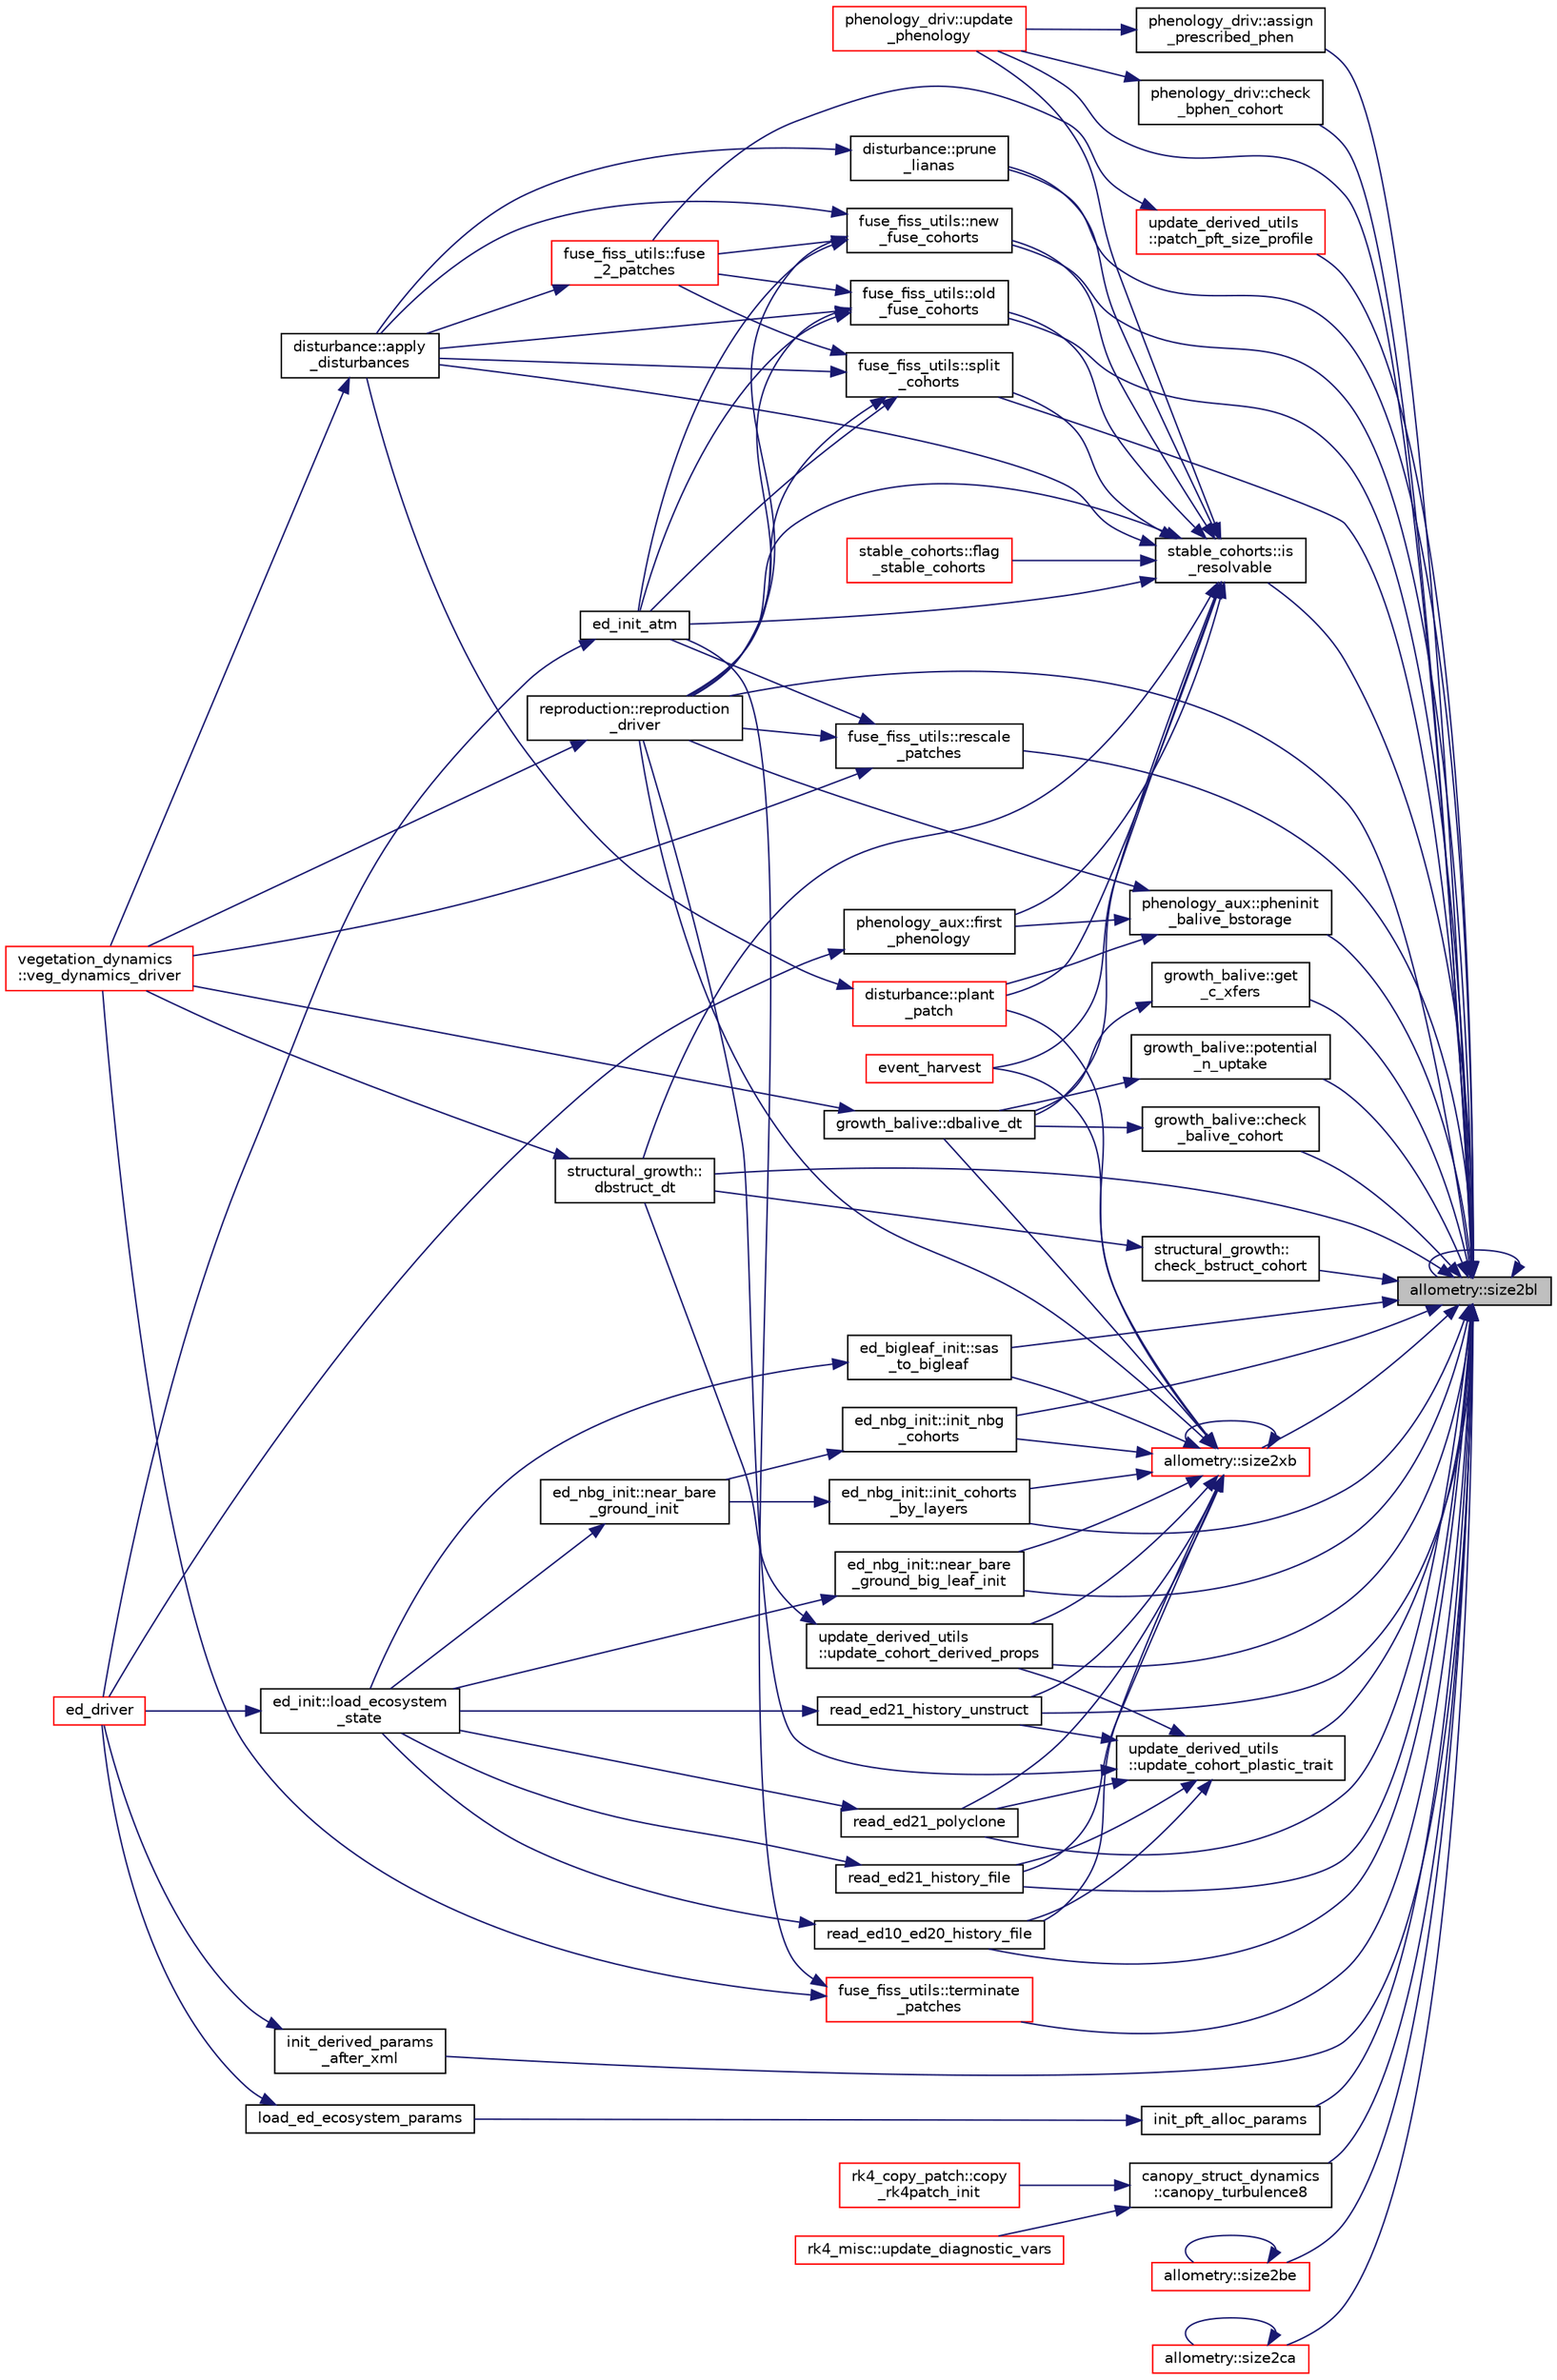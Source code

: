 digraph "allometry::size2bl"
{
 // LATEX_PDF_SIZE
  edge [fontname="Helvetica",fontsize="10",labelfontname="Helvetica",labelfontsize="10"];
  node [fontname="Helvetica",fontsize="10",shape=record];
  rankdir="RL";
  Node1 [label="allometry::size2bl",height=0.2,width=0.4,color="black", fillcolor="grey75", style="filled", fontcolor="black",tooltip=" "];
  Node1 -> Node2 [dir="back",color="midnightblue",fontsize="10",style="solid"];
  Node2 [label="phenology_driv::assign\l_prescribed_phen",height=0.2,width=0.4,color="black", fillcolor="white", style="filled",URL="$namespacephenology__driv.html#a01df3005229f609d3f5ef4e306d6ceb9",tooltip=" "];
  Node2 -> Node3 [dir="back",color="midnightblue",fontsize="10",style="solid"];
  Node3 [label="phenology_driv::update\l_phenology",height=0.2,width=0.4,color="red", fillcolor="white", style="filled",URL="$namespacephenology__driv.html#ab69220ca184edd9fea298b5906e139a9",tooltip=" "];
  Node1 -> Node9 [dir="back",color="midnightblue",fontsize="10",style="solid"];
  Node9 [label="canopy_struct_dynamics\l::canopy_turbulence8",height=0.2,width=0.4,color="black", fillcolor="white", style="filled",URL="$namespacecanopy__struct__dynamics.html#a1cdbc02d1009ee6ff32a3c234f549a9a",tooltip=" "];
  Node9 -> Node10 [dir="back",color="midnightblue",fontsize="10",style="solid"];
  Node10 [label="rk4_copy_patch::copy\l_rk4patch_init",height=0.2,width=0.4,color="red", fillcolor="white", style="filled",URL="$namespacerk4__copy__patch.html#a9b90a5a895f33880852251c4cb994ecb",tooltip=" "];
  Node9 -> Node15 [dir="back",color="midnightblue",fontsize="10",style="solid"];
  Node15 [label="rk4_misc::update_diagnostic_vars",height=0.2,width=0.4,color="red", fillcolor="white", style="filled",URL="$namespacerk4__misc.html#a1d4d4a8632749f2ae1611575efdf75cb",tooltip=" "];
  Node1 -> Node26 [dir="back",color="midnightblue",fontsize="10",style="solid"];
  Node26 [label="growth_balive::check\l_balive_cohort",height=0.2,width=0.4,color="black", fillcolor="white", style="filled",URL="$namespacegrowth__balive.html#ae3ea5c807059e149b415cb529db3fe75",tooltip=" "];
  Node26 -> Node27 [dir="back",color="midnightblue",fontsize="10",style="solid"];
  Node27 [label="growth_balive::dbalive_dt",height=0.2,width=0.4,color="black", fillcolor="white", style="filled",URL="$namespacegrowth__balive.html#a2711ed86cca4027a15a5a8de2bc9873a",tooltip="Updates living biomass."];
  Node27 -> Node5 [dir="back",color="midnightblue",fontsize="10",style="solid"];
  Node5 [label="vegetation_dynamics\l::veg_dynamics_driver",height=0.2,width=0.4,color="red", fillcolor="white", style="filled",URL="$namespacevegetation__dynamics.html#ac0aac7ba29275bab000373bd850a36e6",tooltip=" "];
  Node1 -> Node28 [dir="back",color="midnightblue",fontsize="10",style="solid"];
  Node28 [label="phenology_driv::check\l_bphen_cohort",height=0.2,width=0.4,color="black", fillcolor="white", style="filled",URL="$namespacephenology__driv.html#ae839ab531c7d48a8d05f70e709f4cc95",tooltip=" "];
  Node28 -> Node3 [dir="back",color="midnightblue",fontsize="10",style="solid"];
  Node1 -> Node29 [dir="back",color="midnightblue",fontsize="10",style="solid"];
  Node29 [label="structural_growth::\lcheck_bstruct_cohort",height=0.2,width=0.4,color="black", fillcolor="white", style="filled",URL="$namespacestructural__growth.html#a6dd3c456d57f7d8963141637a24a58ad",tooltip=" "];
  Node29 -> Node30 [dir="back",color="midnightblue",fontsize="10",style="solid"];
  Node30 [label="structural_growth::\ldbstruct_dt",height=0.2,width=0.4,color="black", fillcolor="white", style="filled",URL="$namespacestructural__growth.html#a469170de4bcc0161752017f5904a1939",tooltip=" "];
  Node30 -> Node5 [dir="back",color="midnightblue",fontsize="10",style="solid"];
  Node1 -> Node30 [dir="back",color="midnightblue",fontsize="10",style="solid"];
  Node1 -> Node31 [dir="back",color="midnightblue",fontsize="10",style="solid"];
  Node31 [label="growth_balive::get\l_c_xfers",height=0.2,width=0.4,color="black", fillcolor="white", style="filled",URL="$namespacegrowth__balive.html#aa8ab1a92ea4f2e1e42e4c948ce88b52a",tooltip="Calculates plant-internal C transfers for growth and maintainance."];
  Node31 -> Node27 [dir="back",color="midnightblue",fontsize="10",style="solid"];
  Node1 -> Node32 [dir="back",color="midnightblue",fontsize="10",style="solid"];
  Node32 [label="ed_nbg_init::init_cohorts\l_by_layers",height=0.2,width=0.4,color="black", fillcolor="white", style="filled",URL="$namespaceed__nbg__init.html#a57af8a94c755492a5083839151520657",tooltip=" "];
  Node32 -> Node33 [dir="back",color="midnightblue",fontsize="10",style="solid"];
  Node33 [label="ed_nbg_init::near_bare\l_ground_init",height=0.2,width=0.4,color="black", fillcolor="white", style="filled",URL="$namespaceed__nbg__init.html#a301dee8c90b4ea9c4c259ac7bd6b97eb",tooltip=" "];
  Node33 -> Node34 [dir="back",color="midnightblue",fontsize="10",style="solid"];
  Node34 [label="ed_init::load_ecosystem\l_state",height=0.2,width=0.4,color="black", fillcolor="white", style="filled",URL="$namespaceed__init.html#a8181c9f2a37fc0800a7579090f3b3ed0",tooltip=" "];
  Node34 -> Node7 [dir="back",color="midnightblue",fontsize="10",style="solid"];
  Node7 [label="ed_driver",height=0.2,width=0.4,color="red", fillcolor="white", style="filled",URL="$ed__driver_8_f90.html#a5706bd8bee60960fe8166de1870e47da",tooltip=" "];
  Node1 -> Node35 [dir="back",color="midnightblue",fontsize="10",style="solid"];
  Node35 [label="init_derived_params\l_after_xml",height=0.2,width=0.4,color="black", fillcolor="white", style="filled",URL="$ed__params_8f90.html#a5fa763d7d9e8ea710e1c25cc42ccd12a",tooltip=" "];
  Node35 -> Node7 [dir="back",color="midnightblue",fontsize="10",style="solid"];
  Node1 -> Node36 [dir="back",color="midnightblue",fontsize="10",style="solid"];
  Node36 [label="ed_nbg_init::init_nbg\l_cohorts",height=0.2,width=0.4,color="black", fillcolor="white", style="filled",URL="$namespaceed__nbg__init.html#af7ee94ea15e1a02af41c3e57a2946387",tooltip=" "];
  Node36 -> Node33 [dir="back",color="midnightblue",fontsize="10",style="solid"];
  Node1 -> Node37 [dir="back",color="midnightblue",fontsize="10",style="solid"];
  Node37 [label="init_pft_alloc_params",height=0.2,width=0.4,color="black", fillcolor="white", style="filled",URL="$ed__params_8f90.html#a3e351a017b9f9f9ef7843e9f7041be82",tooltip=" "];
  Node37 -> Node38 [dir="back",color="midnightblue",fontsize="10",style="solid"];
  Node38 [label="load_ed_ecosystem_params",height=0.2,width=0.4,color="black", fillcolor="white", style="filled",URL="$ed__params_8f90.html#af74bdb1b6959fc9b59288f80e8832f14",tooltip=" "];
  Node38 -> Node7 [dir="back",color="midnightblue",fontsize="10",style="solid"];
  Node1 -> Node39 [dir="back",color="midnightblue",fontsize="10",style="solid"];
  Node39 [label="stable_cohorts::is\l_resolvable",height=0.2,width=0.4,color="black", fillcolor="white", style="filled",URL="$namespacestable__cohorts.html#a00b7ade90014855bc382264976df8d53",tooltip=" "];
  Node39 -> Node40 [dir="back",color="midnightblue",fontsize="10",style="solid"];
  Node40 [label="disturbance::apply\l_disturbances",height=0.2,width=0.4,color="black", fillcolor="white", style="filled",URL="$namespacedisturbance.html#a033dedd1b8c920bd36b6fd04911c4e94",tooltip=" "];
  Node40 -> Node5 [dir="back",color="midnightblue",fontsize="10",style="solid"];
  Node39 -> Node27 [dir="back",color="midnightblue",fontsize="10",style="solid"];
  Node39 -> Node30 [dir="back",color="midnightblue",fontsize="10",style="solid"];
  Node39 -> Node41 [dir="back",color="midnightblue",fontsize="10",style="solid"];
  Node41 [label="ed_init_atm",height=0.2,width=0.4,color="black", fillcolor="white", style="filled",URL="$ed__init__atm_8_f90.html#a67ae59514caf7fea8936bca72628f5ca",tooltip=" "];
  Node41 -> Node7 [dir="back",color="midnightblue",fontsize="10",style="solid"];
  Node39 -> Node42 [dir="back",color="midnightblue",fontsize="10",style="solid"];
  Node42 [label="event_harvest",height=0.2,width=0.4,color="red", fillcolor="white", style="filled",URL="$events_8f90.html#ad9cbf1522be96cc9af2fbf80b1402d5c",tooltip=" "];
  Node39 -> Node44 [dir="back",color="midnightblue",fontsize="10",style="solid"];
  Node44 [label="phenology_aux::first\l_phenology",height=0.2,width=0.4,color="black", fillcolor="white", style="filled",URL="$namespacephenology__aux.html#ac9c11ddf83cd16439262bc9c7c72bf2e",tooltip=" "];
  Node44 -> Node7 [dir="back",color="midnightblue",fontsize="10",style="solid"];
  Node39 -> Node45 [dir="back",color="midnightblue",fontsize="10",style="solid"];
  Node45 [label="stable_cohorts::flag\l_stable_cohorts",height=0.2,width=0.4,color="red", fillcolor="white", style="filled",URL="$namespacestable__cohorts.html#a49ef30c73c7bf9c7912bebb5207ce986",tooltip=" "];
  Node39 -> Node46 [dir="back",color="midnightblue",fontsize="10",style="solid"];
  Node46 [label="fuse_fiss_utils::new\l_fuse_cohorts",height=0.2,width=0.4,color="black", fillcolor="white", style="filled",URL="$namespacefuse__fiss__utils.html#a58e649bf27d8b87ff164e16ba0c3bccb",tooltip="This subroutine will perform cohort fusion based on various similarity criteria to determine whether ..."];
  Node46 -> Node40 [dir="back",color="midnightblue",fontsize="10",style="solid"];
  Node46 -> Node41 [dir="back",color="midnightblue",fontsize="10",style="solid"];
  Node46 -> Node47 [dir="back",color="midnightblue",fontsize="10",style="solid"];
  Node47 [label="fuse_fiss_utils::fuse\l_2_patches",height=0.2,width=0.4,color="red", fillcolor="white", style="filled",URL="$namespacefuse__fiss__utils.html#a9d06bb3b18a9c6bf45b3cc30b01cb4be",tooltip="This subroutine will merge two patches into 1."];
  Node47 -> Node40 [dir="back",color="midnightblue",fontsize="10",style="solid"];
  Node46 -> Node50 [dir="back",color="midnightblue",fontsize="10",style="solid"];
  Node50 [label="reproduction::reproduction\l_driver",height=0.2,width=0.4,color="black", fillcolor="white", style="filled",URL="$namespacereproduction.html#ad090bf9d44a1ad3c3a31ab425e2bfa1f",tooltip=" "];
  Node50 -> Node5 [dir="back",color="midnightblue",fontsize="10",style="solid"];
  Node39 -> Node51 [dir="back",color="midnightblue",fontsize="10",style="solid"];
  Node51 [label="fuse_fiss_utils::old\l_fuse_cohorts",height=0.2,width=0.4,color="black", fillcolor="white", style="filled",URL="$namespacefuse__fiss__utils.html#a331f78834118341c99058f69325c95fc",tooltip=" "];
  Node51 -> Node40 [dir="back",color="midnightblue",fontsize="10",style="solid"];
  Node51 -> Node41 [dir="back",color="midnightblue",fontsize="10",style="solid"];
  Node51 -> Node47 [dir="back",color="midnightblue",fontsize="10",style="solid"];
  Node51 -> Node50 [dir="back",color="midnightblue",fontsize="10",style="solid"];
  Node39 -> Node52 [dir="back",color="midnightblue",fontsize="10",style="solid"];
  Node52 [label="disturbance::plant\l_patch",height=0.2,width=0.4,color="red", fillcolor="white", style="filled",URL="$namespacedisturbance.html#ab9582ce139b127edbddc824c2d9f1df3",tooltip=" "];
  Node52 -> Node40 [dir="back",color="midnightblue",fontsize="10",style="solid"];
  Node39 -> Node54 [dir="back",color="midnightblue",fontsize="10",style="solid"];
  Node54 [label="disturbance::prune\l_lianas",height=0.2,width=0.4,color="black", fillcolor="white", style="filled",URL="$namespacedisturbance.html#a1999d953face6c955cc832c0c9e4f223",tooltip=" "];
  Node54 -> Node40 [dir="back",color="midnightblue",fontsize="10",style="solid"];
  Node39 -> Node50 [dir="back",color="midnightblue",fontsize="10",style="solid"];
  Node39 -> Node55 [dir="back",color="midnightblue",fontsize="10",style="solid"];
  Node55 [label="fuse_fiss_utils::split\l_cohorts",height=0.2,width=0.4,color="black", fillcolor="white", style="filled",URL="$namespacefuse__fiss__utils.html#acca6c05e04827c45b18ddb564c537de9",tooltip="This subroutine will split two cohorts if its LAI has become too large."];
  Node55 -> Node40 [dir="back",color="midnightblue",fontsize="10",style="solid"];
  Node55 -> Node41 [dir="back",color="midnightblue",fontsize="10",style="solid"];
  Node55 -> Node47 [dir="back",color="midnightblue",fontsize="10",style="solid"];
  Node55 -> Node50 [dir="back",color="midnightblue",fontsize="10",style="solid"];
  Node39 -> Node3 [dir="back",color="midnightblue",fontsize="10",style="solid"];
  Node1 -> Node56 [dir="back",color="midnightblue",fontsize="10",style="solid"];
  Node56 [label="ed_nbg_init::near_bare\l_ground_big_leaf_init",height=0.2,width=0.4,color="black", fillcolor="white", style="filled",URL="$namespaceed__nbg__init.html#a9146f3e54e931abfb8c91e57df8958bc",tooltip=" "];
  Node56 -> Node34 [dir="back",color="midnightblue",fontsize="10",style="solid"];
  Node1 -> Node46 [dir="back",color="midnightblue",fontsize="10",style="solid"];
  Node1 -> Node51 [dir="back",color="midnightblue",fontsize="10",style="solid"];
  Node1 -> Node57 [dir="back",color="midnightblue",fontsize="10",style="solid"];
  Node57 [label="update_derived_utils\l::patch_pft_size_profile",height=0.2,width=0.4,color="red", fillcolor="white", style="filled",URL="$namespaceupdate__derived__utils.html#a9b732fc650e42658e5e31b19e0915610",tooltip=" "];
  Node57 -> Node47 [dir="back",color="midnightblue",fontsize="10",style="solid"];
  Node1 -> Node62 [dir="back",color="midnightblue",fontsize="10",style="solid"];
  Node62 [label="phenology_aux::pheninit\l_balive_bstorage",height=0.2,width=0.4,color="black", fillcolor="white", style="filled",URL="$namespacephenology__aux.html#ae0f0177a7271670c7c3ac03a44482b75",tooltip=" "];
  Node62 -> Node44 [dir="back",color="midnightblue",fontsize="10",style="solid"];
  Node62 -> Node52 [dir="back",color="midnightblue",fontsize="10",style="solid"];
  Node62 -> Node50 [dir="back",color="midnightblue",fontsize="10",style="solid"];
  Node1 -> Node63 [dir="back",color="midnightblue",fontsize="10",style="solid"];
  Node63 [label="growth_balive::potential\l_n_uptake",height=0.2,width=0.4,color="black", fillcolor="white", style="filled",URL="$namespacegrowth__balive.html#abc7dc486c5530d19d42b5e8e826da9f8",tooltip=" "];
  Node63 -> Node27 [dir="back",color="midnightblue",fontsize="10",style="solid"];
  Node1 -> Node54 [dir="back",color="midnightblue",fontsize="10",style="solid"];
  Node1 -> Node64 [dir="back",color="midnightblue",fontsize="10",style="solid"];
  Node64 [label="read_ed10_ed20_history_file",height=0.2,width=0.4,color="black", fillcolor="white", style="filled",URL="$ed__read__ed10__20__history_8f90.html#ae4e49e107b22c0bb119ee87348e513b8",tooltip=" "];
  Node64 -> Node34 [dir="back",color="midnightblue",fontsize="10",style="solid"];
  Node1 -> Node65 [dir="back",color="midnightblue",fontsize="10",style="solid"];
  Node65 [label="read_ed21_history_file",height=0.2,width=0.4,color="black", fillcolor="white", style="filled",URL="$ed__read__ed21__history_8f90.html#ab0faf0a20947c74801841975108b59ba",tooltip=" "];
  Node65 -> Node34 [dir="back",color="midnightblue",fontsize="10",style="solid"];
  Node1 -> Node66 [dir="back",color="midnightblue",fontsize="10",style="solid"];
  Node66 [label="read_ed21_history_unstruct",height=0.2,width=0.4,color="black", fillcolor="white", style="filled",URL="$ed__read__ed21__history_8f90.html#a7853e92e8b5f8ed0d9ad31f5259b3b8a",tooltip=" "];
  Node66 -> Node34 [dir="back",color="midnightblue",fontsize="10",style="solid"];
  Node1 -> Node67 [dir="back",color="midnightblue",fontsize="10",style="solid"];
  Node67 [label="read_ed21_polyclone",height=0.2,width=0.4,color="black", fillcolor="white", style="filled",URL="$ed__read__ed21__history_8f90.html#a1e9d28328ec655a6bcac03ee1618759a",tooltip=" "];
  Node67 -> Node34 [dir="back",color="midnightblue",fontsize="10",style="solid"];
  Node1 -> Node50 [dir="back",color="midnightblue",fontsize="10",style="solid"];
  Node1 -> Node68 [dir="back",color="midnightblue",fontsize="10",style="solid"];
  Node68 [label="fuse_fiss_utils::rescale\l_patches",height=0.2,width=0.4,color="black", fillcolor="white", style="filled",URL="$namespacefuse__fiss__utils.html#ab3b0eeed8a63cc2f4b866ac243e25ec6",tooltip="This subroutine will rescale the area of the patches. This is almost the same as the terminate_patche..."];
  Node68 -> Node41 [dir="back",color="midnightblue",fontsize="10",style="solid"];
  Node68 -> Node50 [dir="back",color="midnightblue",fontsize="10",style="solid"];
  Node68 -> Node5 [dir="back",color="midnightblue",fontsize="10",style="solid"];
  Node1 -> Node69 [dir="back",color="midnightblue",fontsize="10",style="solid"];
  Node69 [label="ed_bigleaf_init::sas\l_to_bigleaf",height=0.2,width=0.4,color="black", fillcolor="white", style="filled",URL="$namespaceed__bigleaf__init.html#a45c8aa14d759e66b8b9f2bbe5f240005",tooltip=" "];
  Node69 -> Node34 [dir="back",color="midnightblue",fontsize="10",style="solid"];
  Node1 -> Node70 [dir="back",color="midnightblue",fontsize="10",style="solid"];
  Node70 [label="allometry::size2be",height=0.2,width=0.4,color="red", fillcolor="white", style="filled",URL="$namespaceallometry.html#a789c128140a2d52c0ddc914f8352e594",tooltip=" "];
  Node70 -> Node70 [dir="back",color="midnightblue",fontsize="10",style="solid"];
  Node1 -> Node1 [dir="back",color="midnightblue",fontsize="10",style="solid"];
  Node1 -> Node73 [dir="back",color="midnightblue",fontsize="10",style="solid"];
  Node73 [label="allometry::size2ca",height=0.2,width=0.4,color="red", fillcolor="white", style="filled",URL="$namespaceallometry.html#aed6e96368f347aaebe3a7c16fe32289f",tooltip=" "];
  Node73 -> Node73 [dir="back",color="midnightblue",fontsize="10",style="solid"];
  Node1 -> Node77 [dir="back",color="midnightblue",fontsize="10",style="solid"];
  Node77 [label="allometry::size2xb",height=0.2,width=0.4,color="red", fillcolor="white", style="filled",URL="$namespaceallometry.html#a774c3e4785f2bfe0a7fe2d5d15293137",tooltip=" "];
  Node77 -> Node27 [dir="back",color="midnightblue",fontsize="10",style="solid"];
  Node77 -> Node42 [dir="back",color="midnightblue",fontsize="10",style="solid"];
  Node77 -> Node32 [dir="back",color="midnightblue",fontsize="10",style="solid"];
  Node77 -> Node36 [dir="back",color="midnightblue",fontsize="10",style="solid"];
  Node77 -> Node56 [dir="back",color="midnightblue",fontsize="10",style="solid"];
  Node77 -> Node52 [dir="back",color="midnightblue",fontsize="10",style="solid"];
  Node77 -> Node64 [dir="back",color="midnightblue",fontsize="10",style="solid"];
  Node77 -> Node65 [dir="back",color="midnightblue",fontsize="10",style="solid"];
  Node77 -> Node66 [dir="back",color="midnightblue",fontsize="10",style="solid"];
  Node77 -> Node67 [dir="back",color="midnightblue",fontsize="10",style="solid"];
  Node77 -> Node50 [dir="back",color="midnightblue",fontsize="10",style="solid"];
  Node77 -> Node69 [dir="back",color="midnightblue",fontsize="10",style="solid"];
  Node77 -> Node77 [dir="back",color="midnightblue",fontsize="10",style="solid"];
  Node77 -> Node75 [dir="back",color="midnightblue",fontsize="10",style="solid"];
  Node75 [label="update_derived_utils\l::update_cohort_derived_props",height=0.2,width=0.4,color="black", fillcolor="white", style="filled",URL="$namespaceupdate__derived__utils.html#a48e3099ad317b73455cb635674e4c403",tooltip=" "];
  Node75 -> Node30 [dir="back",color="midnightblue",fontsize="10",style="solid"];
  Node1 -> Node55 [dir="back",color="midnightblue",fontsize="10",style="solid"];
  Node1 -> Node79 [dir="back",color="midnightblue",fontsize="10",style="solid"];
  Node79 [label="fuse_fiss_utils::terminate\l_patches",height=0.2,width=0.4,color="red", fillcolor="white", style="filled",URL="$namespacefuse__fiss__utils.html#ac687a950d92b23661a3d3ef73b723201",tooltip="This subroutine will eliminate tiny or empty patches. This is intended to eliminate patches that have..."];
  Node79 -> Node41 [dir="back",color="midnightblue",fontsize="10",style="solid"];
  Node79 -> Node5 [dir="back",color="midnightblue",fontsize="10",style="solid"];
  Node1 -> Node75 [dir="back",color="midnightblue",fontsize="10",style="solid"];
  Node1 -> Node82 [dir="back",color="midnightblue",fontsize="10",style="solid"];
  Node82 [label="update_derived_utils\l::update_cohort_plastic_trait",height=0.2,width=0.4,color="black", fillcolor="white", style="filled",URL="$namespaceupdate__derived__utils.html#ac2a520391f9c8ebc8960794ede947cc6",tooltip=" "];
  Node82 -> Node64 [dir="back",color="midnightblue",fontsize="10",style="solid"];
  Node82 -> Node65 [dir="back",color="midnightblue",fontsize="10",style="solid"];
  Node82 -> Node66 [dir="back",color="midnightblue",fontsize="10",style="solid"];
  Node82 -> Node67 [dir="back",color="midnightblue",fontsize="10",style="solid"];
  Node82 -> Node50 [dir="back",color="midnightblue",fontsize="10",style="solid"];
  Node82 -> Node75 [dir="back",color="midnightblue",fontsize="10",style="solid"];
  Node1 -> Node3 [dir="back",color="midnightblue",fontsize="10",style="solid"];
}

